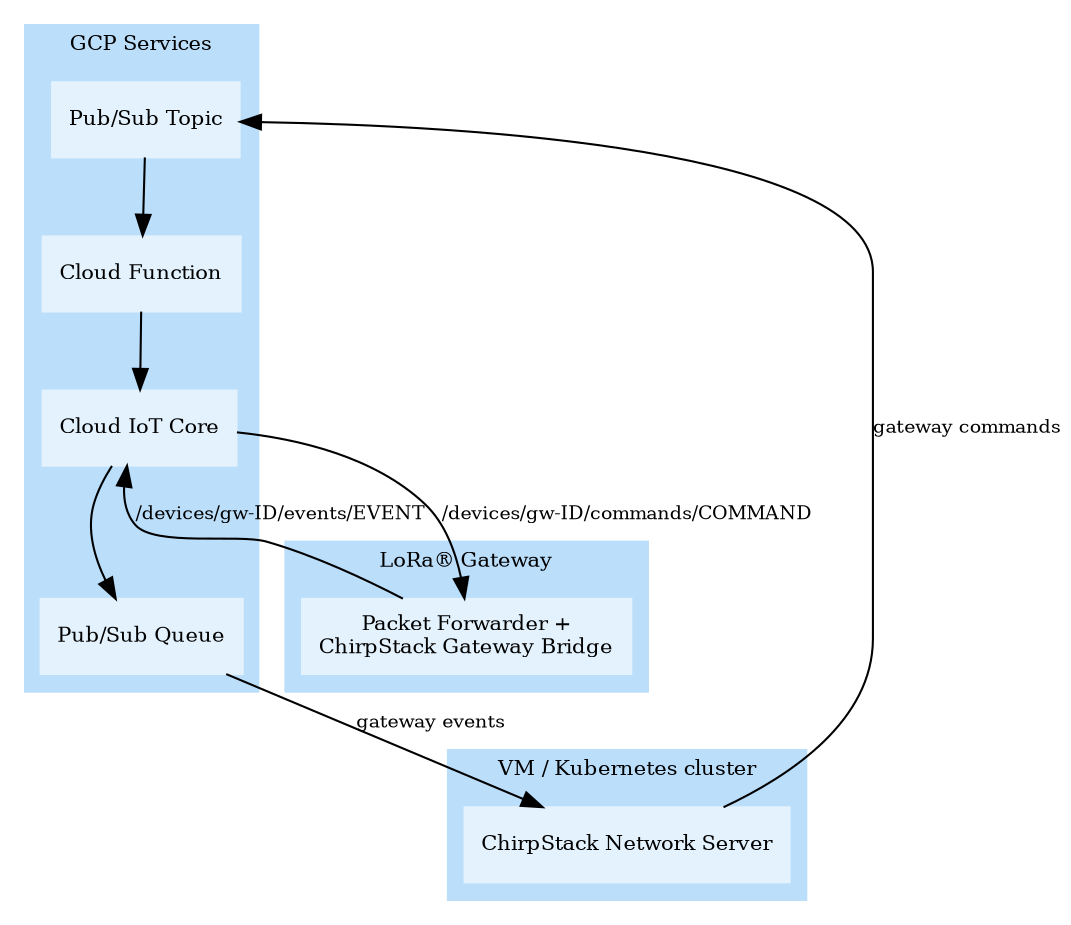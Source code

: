 digraph G {
	fontsize=10;
	style=filled;
	color="#bbdefb";
	node [shape=record, style=filled, color="#e3f2fd", fontsize=10];
	edge [fontsize=9];

	subgraph cluster_0 {
		label="LoRa&reg; Gateway";

		"chirpstack-gateway-bridge" [label="Packet Forwarder +\nChirpStack Gateway Bridge"];
	}

	subgraph cluster_1 {
		label="GCP Services";

		"gcp-cloud-iot-core" [label="Cloud IoT Core"];
		"gcp-pub-sub-topic" [label="Pub/Sub Topic"];
		"gcp-pub-sub-queue" [label="Pub/Sub Queue"];
		"gcp-cloud-function" [label="Cloud Function"];
	}

	subgraph cluster_2 {
		label="VM / Kubernetes cluster";

		"chirpstack-network-server" [label="ChirpStack Network Server"];
	}

	"chirpstack-gateway-bridge" -> "gcp-cloud-iot-core" [label="/devices/gw-ID/events/EVENT"];
	"gcp-cloud-iot-core" -> "chirpstack-gateway-bridge" [label="/devices/gw-ID/commands/COMMAND"];

	"gcp-pub-sub-queue" -> "chirpstack-network-server" [label="gateway events"];
	"chirpstack-network-server" -> "gcp-pub-sub-topic" [label="gateway commands"];

	"gcp-cloud-iot-core" -> "gcp-pub-sub-queue";
	"gcp-cloud-function" -> "gcp-cloud-iot-core";
	"gcp-pub-sub-topic" -> "gcp-cloud-function";
}
